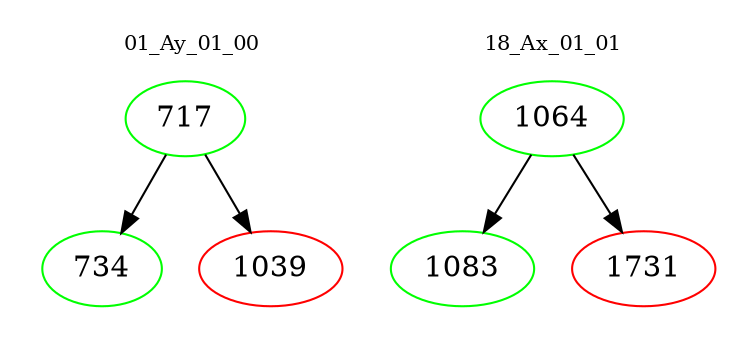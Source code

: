 digraph{
subgraph cluster_0 {
color = white
label = "01_Ay_01_00";
fontsize=10;
T0_717 [label="717", color="green"]
T0_717 -> T0_734 [color="black"]
T0_734 [label="734", color="green"]
T0_717 -> T0_1039 [color="black"]
T0_1039 [label="1039", color="red"]
}
subgraph cluster_1 {
color = white
label = "18_Ax_01_01";
fontsize=10;
T1_1064 [label="1064", color="green"]
T1_1064 -> T1_1083 [color="black"]
T1_1083 [label="1083", color="green"]
T1_1064 -> T1_1731 [color="black"]
T1_1731 [label="1731", color="red"]
}
}
